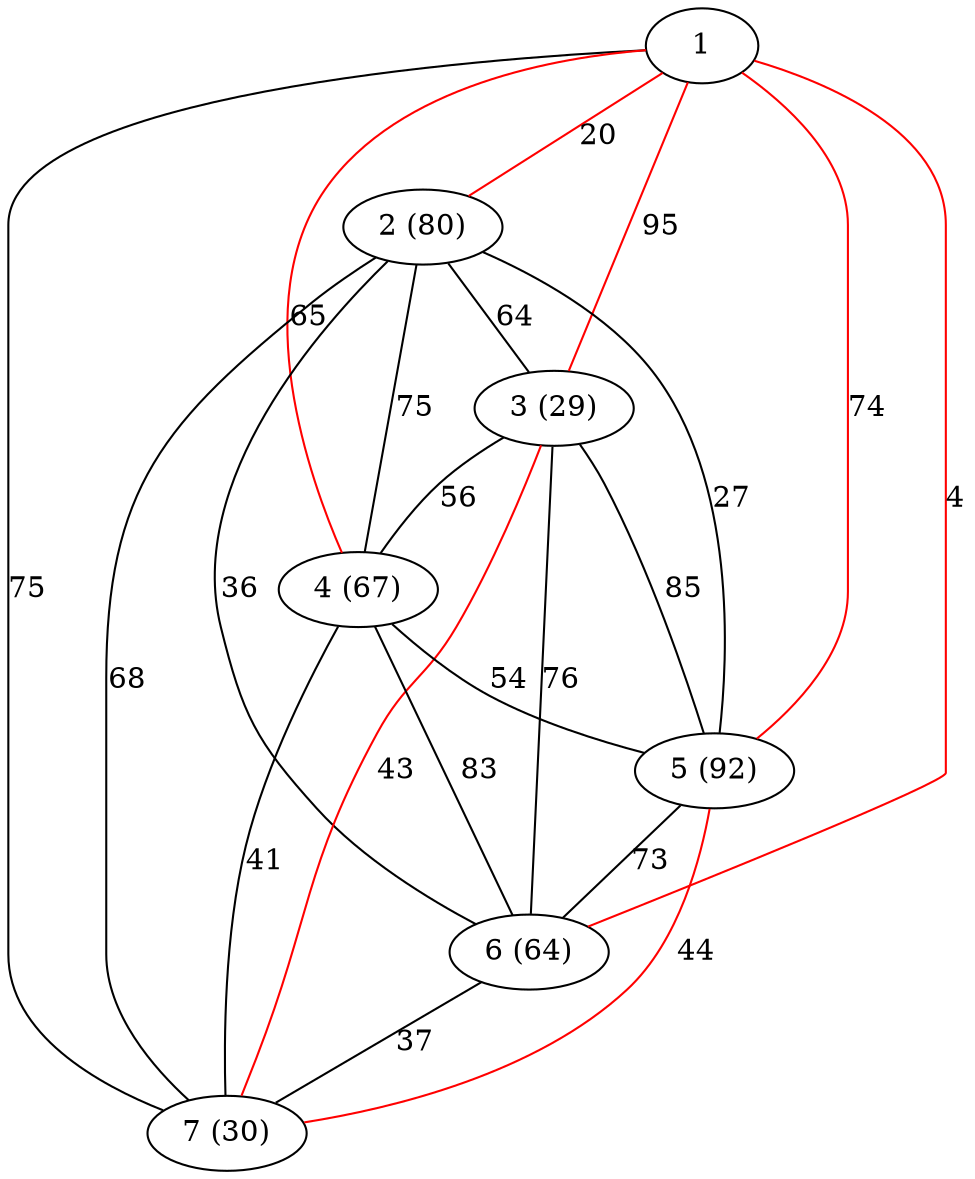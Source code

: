 graph g {
1 -- 2 [label=20 color=red]
2 -- 7 [label=68 color=black]
5 -- 6 [label=73 color=black]
1 -- 3 [label=95 color=red]
3 -- 7 [label=43 color=red]
4 -- 6 [label=83 color=black]
4 -- 5 [label=54 color=black]
5 -- 7 [label=44 color=red]
4 -- 7 [label=41 color=black]
1 -- 4 [label=65 color=red]
6 -- 7 [label=37 color=black]
1 -- 5 [label=74 color=red]
2 -- 6 [label=36 color=black]
2 -- 3 [label=64 color=black]
3 -- 6 [label=76 color=black]
1 -- 7 [label=75 color=black]
1 -- 6 [label=4 color=red]
2 -- 5 [label=27 color=black]
3 -- 4 [label=56 color=black]
2 -- 4 [label=75 color=black]
3 -- 5 [label=85 color=black]
2 [label="2 (80)"]
3 [label="3 (29)"]
4 [label="4 (67)"]
5 [label="5 (92)"]
6 [label="6 (64)"]
7 [label="7 (30)"]
}